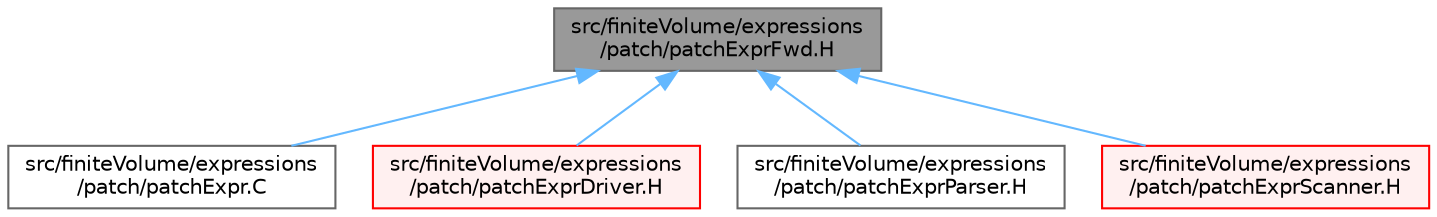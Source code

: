 digraph "src/finiteVolume/expressions/patch/patchExprFwd.H"
{
 // LATEX_PDF_SIZE
  bgcolor="transparent";
  edge [fontname=Helvetica,fontsize=10,labelfontname=Helvetica,labelfontsize=10];
  node [fontname=Helvetica,fontsize=10,shape=box,height=0.2,width=0.4];
  Node1 [id="Node000001",label="src/finiteVolume/expressions\l/patch/patchExprFwd.H",height=0.2,width=0.4,color="gray40", fillcolor="grey60", style="filled", fontcolor="black",tooltip=" "];
  Node1 -> Node2 [id="edge1_Node000001_Node000002",dir="back",color="steelblue1",style="solid",tooltip=" "];
  Node2 [id="Node000002",label="src/finiteVolume/expressions\l/patch/patchExpr.C",height=0.2,width=0.4,color="grey40", fillcolor="white", style="filled",URL="$patchExpr_8C.html",tooltip=" "];
  Node1 -> Node3 [id="edge2_Node000001_Node000003",dir="back",color="steelblue1",style="solid",tooltip=" "];
  Node3 [id="Node000003",label="src/finiteVolume/expressions\l/patch/patchExprDriver.H",height=0.2,width=0.4,color="red", fillcolor="#FFF0F0", style="filled",URL="$patchExprDriver_8H.html",tooltip=" "];
  Node1 -> Node18 [id="edge3_Node000001_Node000018",dir="back",color="steelblue1",style="solid",tooltip=" "];
  Node18 [id="Node000018",label="src/finiteVolume/expressions\l/patch/patchExprParser.H",height=0.2,width=0.4,color="grey40", fillcolor="white", style="filled",URL="$patchExprParser_8H.html",tooltip=" "];
  Node1 -> Node19 [id="edge4_Node000001_Node000019",dir="back",color="steelblue1",style="solid",tooltip=" "];
  Node19 [id="Node000019",label="src/finiteVolume/expressions\l/patch/patchExprScanner.H",height=0.2,width=0.4,color="red", fillcolor="#FFF0F0", style="filled",URL="$patchExprScanner_8H.html",tooltip=" "];
}
